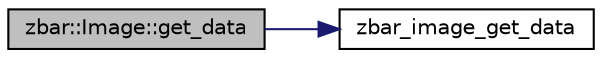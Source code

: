 digraph G
{
  edge [fontname="Helvetica",fontsize="10",labelfontname="Helvetica",labelfontsize="10"];
  node [fontname="Helvetica",fontsize="10",shape=record];
  rankdir=LR;
  Node1 [label="zbar::Image::get_data",height=0.2,width=0.4,color="black", fillcolor="grey75", style="filled" fontcolor="black"];
  Node1 -> Node2 [color="midnightblue",fontsize="10",style="solid"];
  Node2 [label="zbar_image_get_data",height=0.2,width=0.4,color="black", fillcolor="white", style="filled",URL="$zbar_8h.html#a66bc1c01d9beea08fec06eb86a221ea7"];
}
